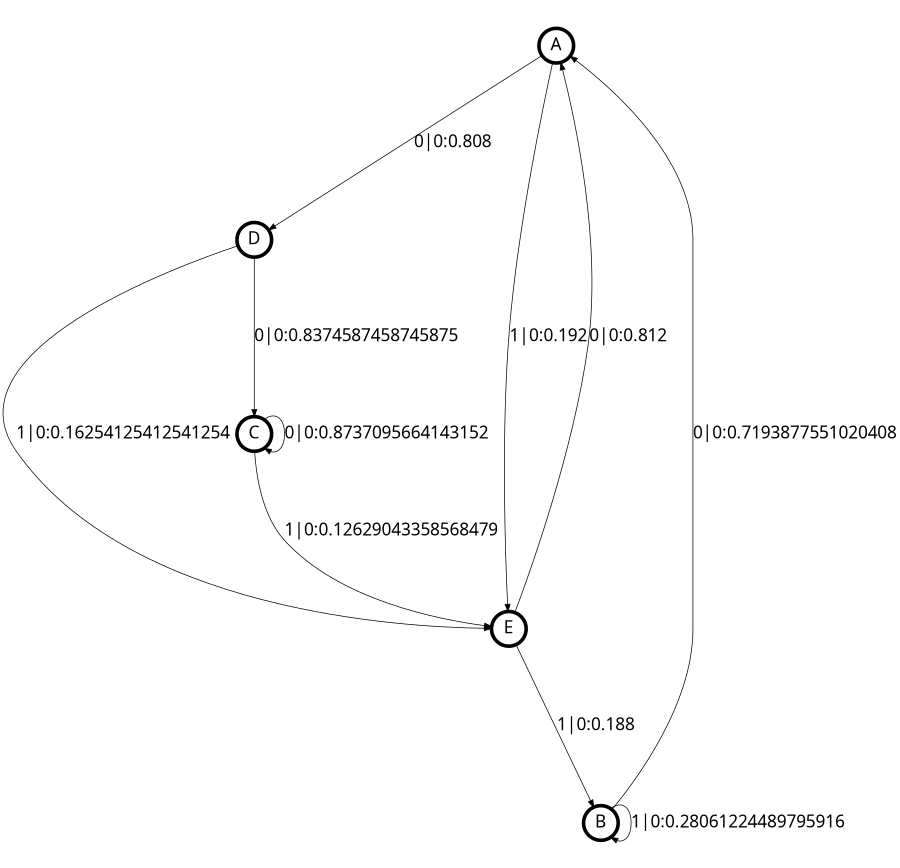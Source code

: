 digraph  {
size = "6,8.5";
ratio = "fill";
node
[shape = circle];
node [fontsize = 24];
node [penwidth = 5];
edge [fontsize = 24];
node [fontname = "CMU Serif Roman"];
graph [fontname = "CMU Serif Roman"];
edge [fontname = "CMU Serif Roman"];
A -> D [label = "0|0:0.808\l"];
A -> E [label = "1|0:0.192\l"];
B -> A [label = "0|0:0.7193877551020408\l"];
B -> B [label = "1|0:0.28061224489795916\l"];
C -> C [label = "0|0:0.8737095664143152\l"];
C -> E [label = "1|0:0.12629043358568479\l"];
D -> C [label = "0|0:0.8374587458745875\l"];
D -> E [label = "1|0:0.16254125412541254\l"];
E -> A [label = "0|0:0.812\l"];
E -> B [label = "1|0:0.188\l"];
}